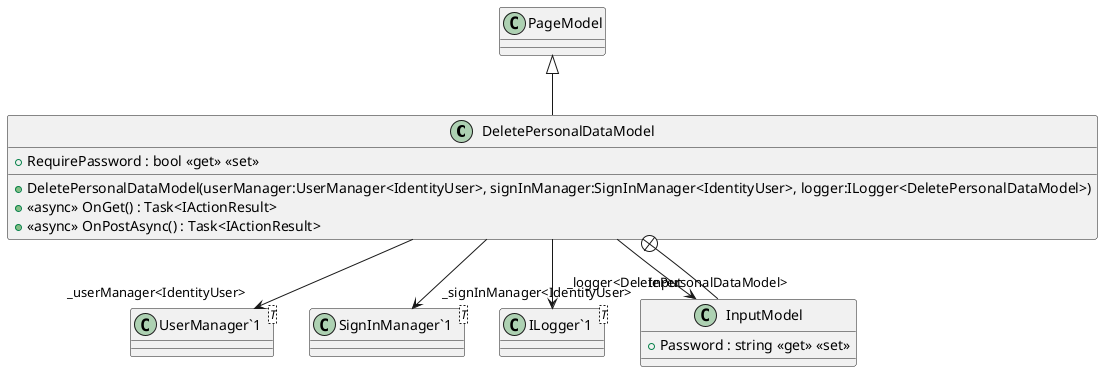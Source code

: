 @startuml
class DeletePersonalDataModel {
    + DeletePersonalDataModel(userManager:UserManager<IdentityUser>, signInManager:SignInManager<IdentityUser>, logger:ILogger<DeletePersonalDataModel>)
    + RequirePassword : bool <<get>> <<set>>
    + <<async>> OnGet() : Task<IActionResult>
    + <<async>> OnPostAsync() : Task<IActionResult>
}
class "UserManager`1"<T> {
}
class "SignInManager`1"<T> {
}
class "ILogger`1"<T> {
}
class InputModel {
    + Password : string <<get>> <<set>>
}
PageModel <|-- DeletePersonalDataModel
DeletePersonalDataModel --> "_userManager<IdentityUser>" "UserManager`1"
DeletePersonalDataModel --> "_signInManager<IdentityUser>" "SignInManager`1"
DeletePersonalDataModel --> "_logger<DeletePersonalDataModel>" "ILogger`1"
DeletePersonalDataModel --> "Input" InputModel
DeletePersonalDataModel +-- InputModel
@enduml
